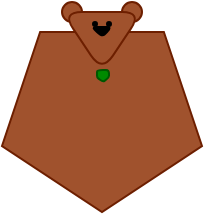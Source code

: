 <mxfile version="14.6.13" type="device"><diagram id="OL1MxtYc5S9U38OWPWn-" name="Page-1"><mxGraphModel dx="450" dy="320" grid="1" gridSize="10" guides="1" tooltips="1" connect="1" arrows="1" fold="1" page="1" pageScale="1" pageWidth="291" pageHeight="413" math="0" shadow="0"><root><mxCell id="0"/><mxCell id="1" parent="0"/><mxCell id="BjyEaJ9LyayxWGxpVUgu-5" value="" style="whiteSpace=wrap;html=1;shape=mxgraph.basic.pentagon;rounded=1;rotation=-180;fillColor=#a0522d;strokeColor=#6D1F00;fontColor=#ffffff;" vertex="1" parent="1"><mxGeometry x="10" y="55" width="100" height="90" as="geometry"/></mxCell><mxCell id="BjyEaJ9LyayxWGxpVUgu-1" value="" style="ellipse;whiteSpace=wrap;html=1;aspect=fixed;fillColor=#a0522d;strokeColor=#6D1F00;fontColor=#ffffff;" vertex="1" parent="1"><mxGeometry x="40" y="40" width="10" height="10" as="geometry"/></mxCell><mxCell id="BjyEaJ9LyayxWGxpVUgu-2" value="" style="ellipse;whiteSpace=wrap;html=1;aspect=fixed;fillColor=#a0522d;strokeColor=#6D1F00;fontColor=#ffffff;" vertex="1" parent="1"><mxGeometry x="70" y="40" width="10" height="10" as="geometry"/></mxCell><mxCell id="BjyEaJ9LyayxWGxpVUgu-3" value="" style="triangle;whiteSpace=wrap;html=1;rotation=90;rounded=1;fillColor=#a0522d;strokeColor=#6D1F00;fontColor=#ffffff;" vertex="1" parent="1"><mxGeometry x="45" y="40" width="30" height="40" as="geometry"/></mxCell><mxCell id="BjyEaJ9LyayxWGxpVUgu-4" value="" style="triangle;whiteSpace=wrap;html=1;rotation=90;rounded=1;fillColor=#000000;" vertex="1" parent="1"><mxGeometry x="57.5" y="50" width="5" height="10" as="geometry"/></mxCell><mxCell id="BjyEaJ9LyayxWGxpVUgu-6" value="" style="ellipse;whiteSpace=wrap;html=1;aspect=fixed;rounded=1;strokeColor=#000000;fillColor=#000000;" vertex="1" parent="1"><mxGeometry x="55.5" y="50" width="2" height="2" as="geometry"/></mxCell><mxCell id="BjyEaJ9LyayxWGxpVUgu-7" value="" style="ellipse;whiteSpace=wrap;html=1;aspect=fixed;rounded=1;strokeColor=#000000;fillColor=#000000;" vertex="1" parent="1"><mxGeometry x="62.5" y="50" width="2" height="2" as="geometry"/></mxCell><mxCell id="BjyEaJ9LyayxWGxpVUgu-9" value="" style="shape=offPageConnector;whiteSpace=wrap;html=1;rounded=1;strokeColor=#005700;fillColor=#008a00;fontColor=#ffffff;" vertex="1" parent="1"><mxGeometry x="57.5" y="74" width="6" height="6" as="geometry"/></mxCell></root></mxGraphModel></diagram></mxfile>
